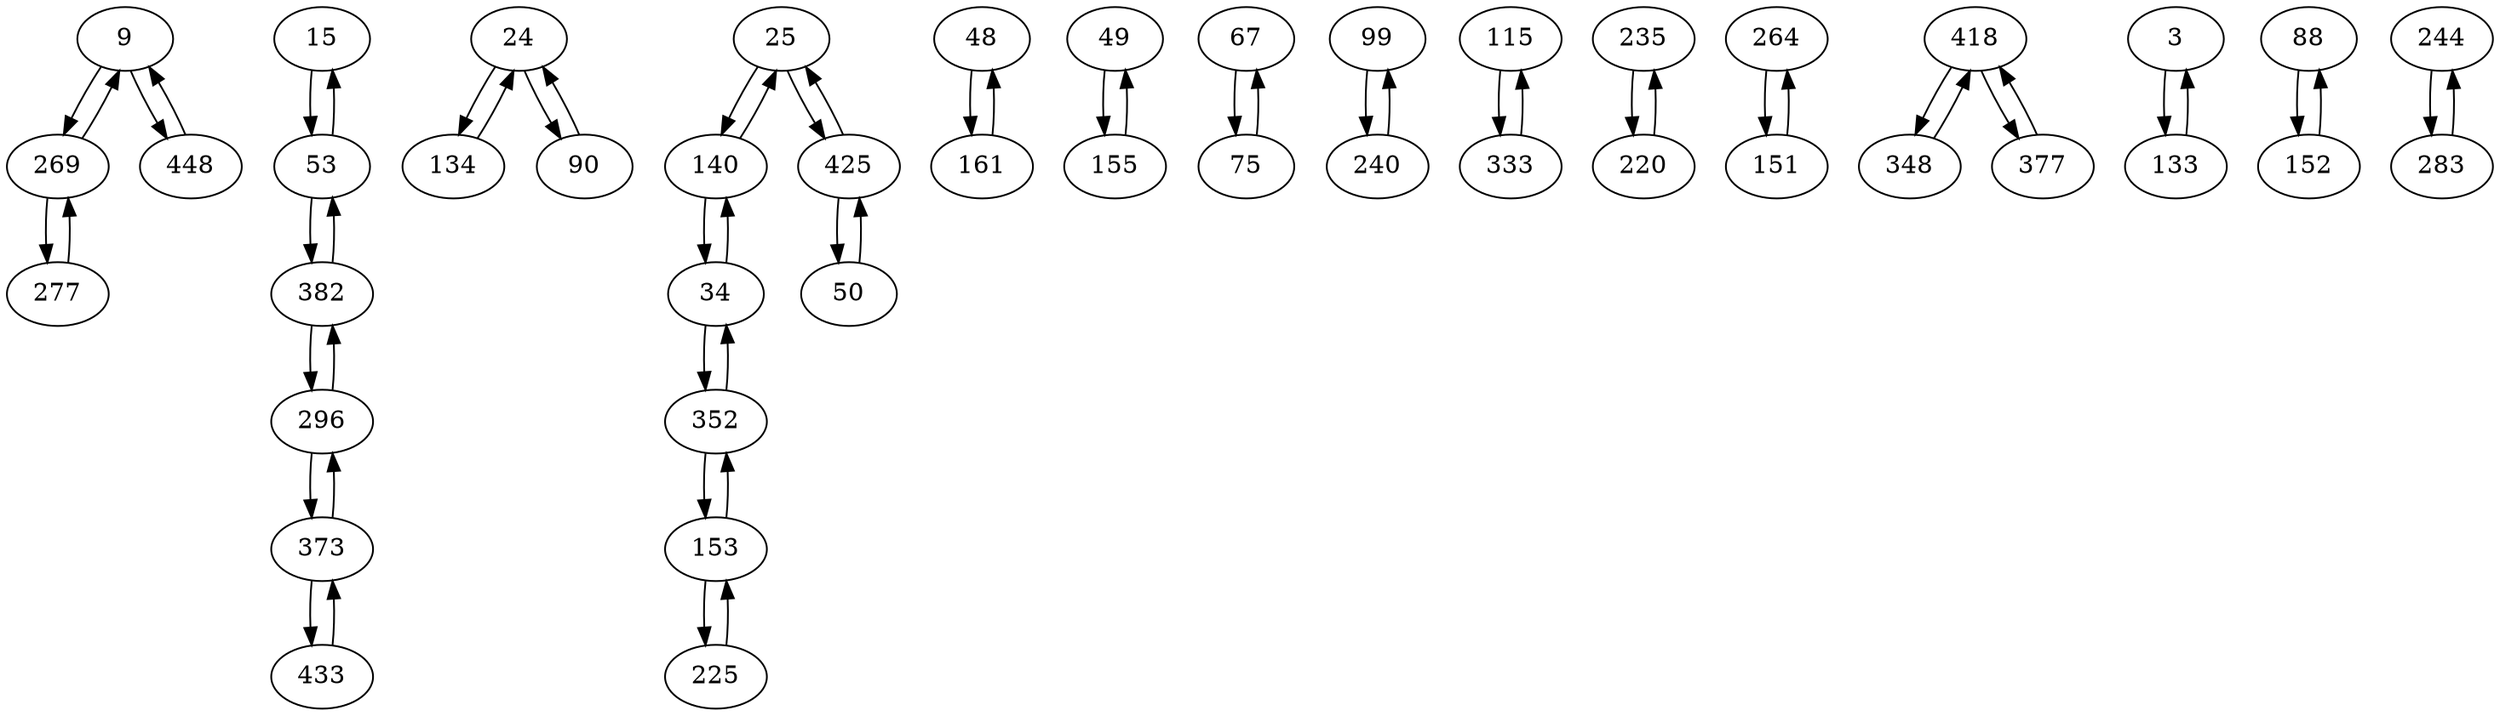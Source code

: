 digraph G {
9 -> 269;
15 -> 53;
24 -> 134;
25 -> 140;
34 -> 352;
48 -> 161;
49 -> 155;
50 -> 425;
53 -> 15;
67 -> 75;
75 -> 67;
99 -> 240;
115 -> 333;
134 -> 24;
140 -> 34;
153 -> 352;
155 -> 49;
225 -> 153;
235 -> 220;
240 -> 99;
264 -> 151;
269 -> 9;
277 -> 269;
296 -> 382;
333 -> 115;
352 -> 153;
373 -> 296;
382 -> 53;
418 -> 348;
425 -> 25;
433 -> 373;
3 -> 133;
9 -> 448;
24 -> 90;
25 -> 425;
34 -> 140;
53 -> 382;
88 -> 152;
90 -> 24;
133 -> 3;
140 -> 25;
151 -> 264;
152 -> 88;
153 -> 225;
161 -> 48;
220 -> 235;
244 -> 283;
269 -> 277;
283 -> 244;
296 -> 373;
348 -> 418;
352 -> 34;
373 -> 433;
377 -> 418;
382 -> 296;
418 -> 377;
425 -> 50;
448 -> 9;
}
